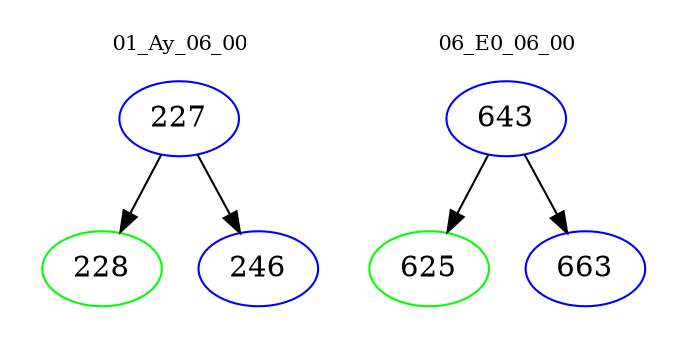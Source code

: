 digraph{
subgraph cluster_0 {
color = white
label = "01_Ay_06_00";
fontsize=10;
T0_227 [label="227", color="blue"]
T0_227 -> T0_228 [color="black"]
T0_228 [label="228", color="green"]
T0_227 -> T0_246 [color="black"]
T0_246 [label="246", color="blue"]
}
subgraph cluster_1 {
color = white
label = "06_E0_06_00";
fontsize=10;
T1_643 [label="643", color="blue"]
T1_643 -> T1_625 [color="black"]
T1_625 [label="625", color="green"]
T1_643 -> T1_663 [color="black"]
T1_663 [label="663", color="blue"]
}
}
